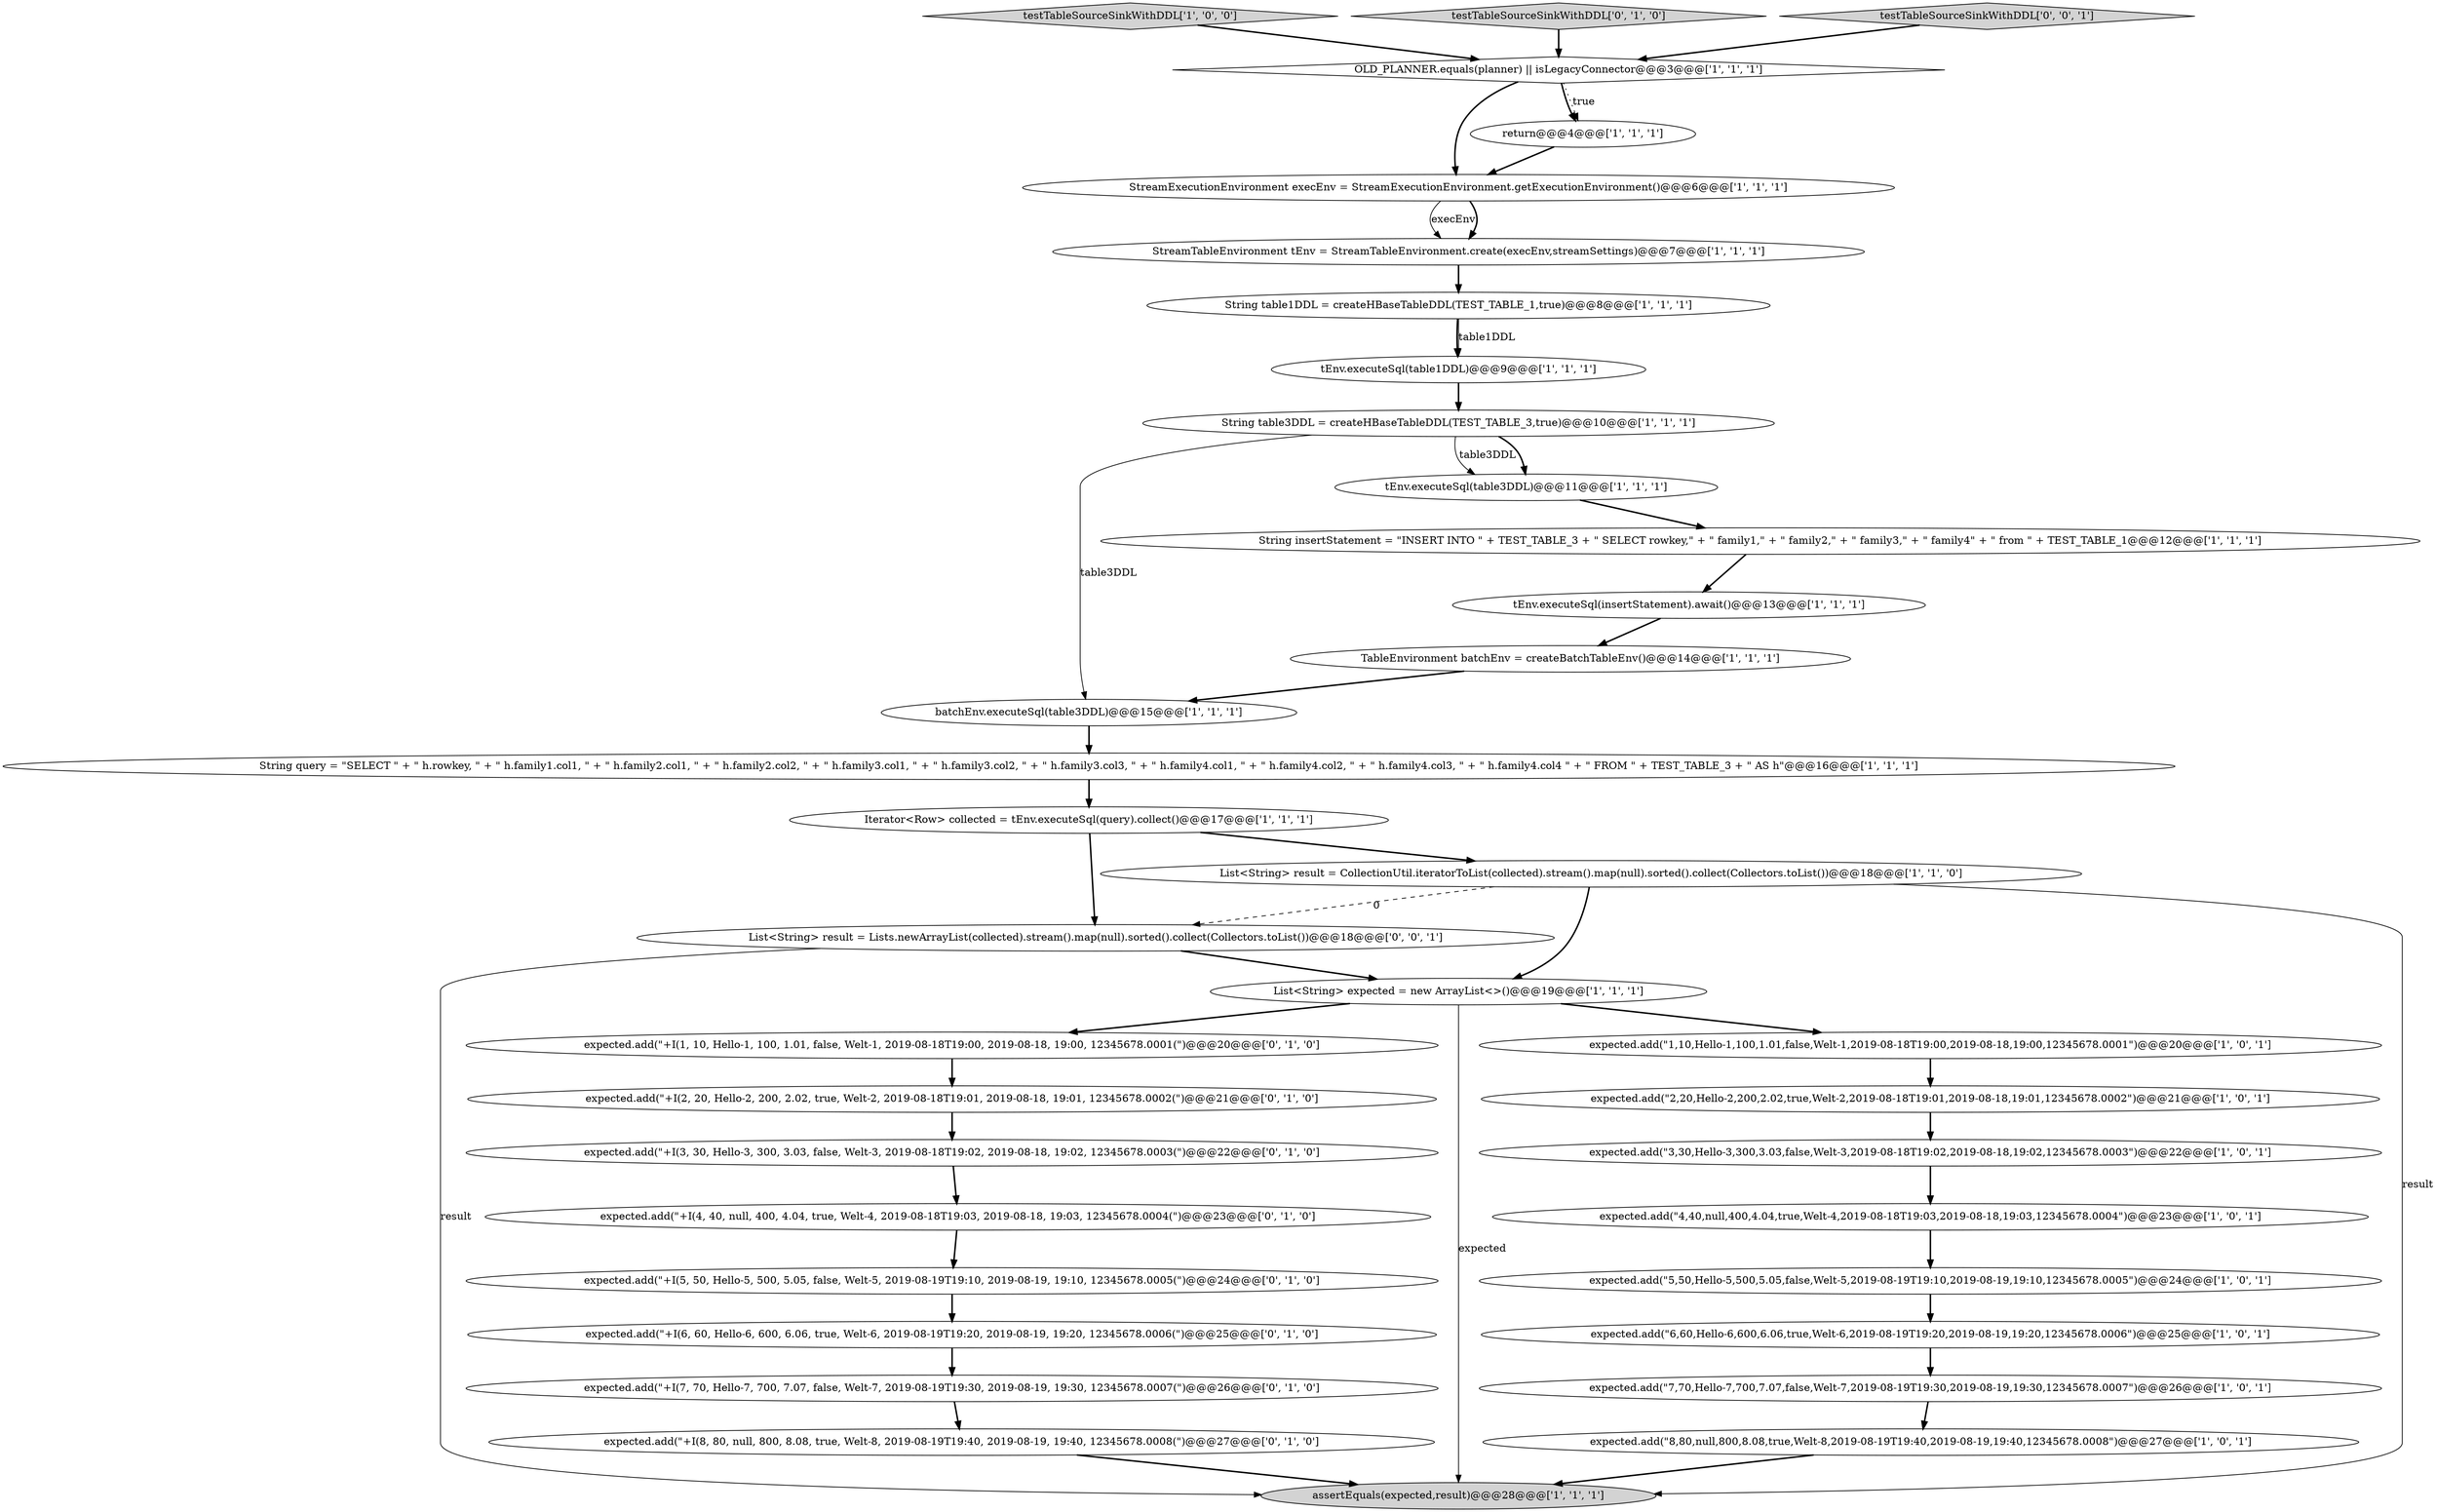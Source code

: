 digraph {
16 [style = filled, label = "expected.add(\"5,50,Hello-5,500,5.05,false,Welt-5,2019-08-19T19:10,2019-08-19,19:10,12345678.0005\")@@@24@@@['1', '0', '1']", fillcolor = white, shape = ellipse image = "AAA0AAABBB1BBB"];
19 [style = filled, label = "assertEquals(expected,result)@@@28@@@['1', '1', '1']", fillcolor = lightgray, shape = ellipse image = "AAA0AAABBB1BBB"];
11 [style = filled, label = "StreamExecutionEnvironment execEnv = StreamExecutionEnvironment.getExecutionEnvironment()@@@6@@@['1', '1', '1']", fillcolor = white, shape = ellipse image = "AAA0AAABBB1BBB"];
32 [style = filled, label = "expected.add(\"+I(8, 80, null, 800, 8.08, true, Welt-8, 2019-08-19T19:40, 2019-08-19, 19:40, 12345678.0008(\")@@@27@@@['0', '1', '0']", fillcolor = white, shape = ellipse image = "AAA0AAABBB2BBB"];
25 [style = filled, label = "String query = \"SELECT \" + \" h.rowkey, \" + \" h.family1.col1, \" + \" h.family2.col1, \" + \" h.family2.col2, \" + \" h.family3.col1, \" + \" h.family3.col2, \" + \" h.family3.col3, \" + \" h.family4.col1, \" + \" h.family4.col2, \" + \" h.family4.col3, \" + \" h.family4.col4 \" + \" FROM \" + TEST_TABLE_3 + \" AS h\"@@@16@@@['1', '1', '1']", fillcolor = white, shape = ellipse image = "AAA0AAABBB1BBB"];
13 [style = filled, label = "expected.add(\"7,70,Hello-7,700,7.07,false,Welt-7,2019-08-19T19:30,2019-08-19,19:30,12345678.0007\")@@@26@@@['1', '0', '1']", fillcolor = white, shape = ellipse image = "AAA0AAABBB1BBB"];
36 [style = filled, label = "List<String> result = Lists.newArrayList(collected).stream().map(null).sorted().collect(Collectors.toList())@@@18@@@['0', '0', '1']", fillcolor = white, shape = ellipse image = "AAA0AAABBB3BBB"];
0 [style = filled, label = "expected.add(\"1,10,Hello-1,100,1.01,false,Welt-1,2019-08-18T19:00,2019-08-18,19:00,12345678.0001\")@@@20@@@['1', '0', '1']", fillcolor = white, shape = ellipse image = "AAA0AAABBB1BBB"];
2 [style = filled, label = "testTableSourceSinkWithDDL['1', '0', '0']", fillcolor = lightgray, shape = diamond image = "AAA0AAABBB1BBB"];
8 [style = filled, label = "String table1DDL = createHBaseTableDDL(TEST_TABLE_1,true)@@@8@@@['1', '1', '1']", fillcolor = white, shape = ellipse image = "AAA0AAABBB1BBB"];
7 [style = filled, label = "tEnv.executeSql(table3DDL)@@@11@@@['1', '1', '1']", fillcolor = white, shape = ellipse image = "AAA0AAABBB1BBB"];
12 [style = filled, label = "batchEnv.executeSql(table3DDL)@@@15@@@['1', '1', '1']", fillcolor = white, shape = ellipse image = "AAA0AAABBB1BBB"];
5 [style = filled, label = "String table3DDL = createHBaseTableDDL(TEST_TABLE_3,true)@@@10@@@['1', '1', '1']", fillcolor = white, shape = ellipse image = "AAA0AAABBB1BBB"];
26 [style = filled, label = "expected.add(\"+I(2, 20, Hello-2, 200, 2.02, true, Welt-2, 2019-08-18T19:01, 2019-08-18, 19:01, 12345678.0002(\")@@@21@@@['0', '1', '0']", fillcolor = white, shape = ellipse image = "AAA0AAABBB2BBB"];
29 [style = filled, label = "expected.add(\"+I(7, 70, Hello-7, 700, 7.07, false, Welt-7, 2019-08-19T19:30, 2019-08-19, 19:30, 12345678.0007(\")@@@26@@@['0', '1', '0']", fillcolor = white, shape = ellipse image = "AAA0AAABBB2BBB"];
20 [style = filled, label = "expected.add(\"4,40,null,400,4.04,true,Welt-4,2019-08-18T19:03,2019-08-18,19:03,12345678.0004\")@@@23@@@['1', '0', '1']", fillcolor = white, shape = ellipse image = "AAA0AAABBB1BBB"];
6 [style = filled, label = "TableEnvironment batchEnv = createBatchTableEnv()@@@14@@@['1', '1', '1']", fillcolor = white, shape = ellipse image = "AAA0AAABBB1BBB"];
31 [style = filled, label = "testTableSourceSinkWithDDL['0', '1', '0']", fillcolor = lightgray, shape = diamond image = "AAA0AAABBB2BBB"];
18 [style = filled, label = "Iterator<Row> collected = tEnv.executeSql(query).collect()@@@17@@@['1', '1', '1']", fillcolor = white, shape = ellipse image = "AAA0AAABBB1BBB"];
10 [style = filled, label = "OLD_PLANNER.equals(planner) || isLegacyConnector@@@3@@@['1', '1', '1']", fillcolor = white, shape = diamond image = "AAA0AAABBB1BBB"];
1 [style = filled, label = "expected.add(\"2,20,Hello-2,200,2.02,true,Welt-2,2019-08-18T19:01,2019-08-18,19:01,12345678.0002\")@@@21@@@['1', '0', '1']", fillcolor = white, shape = ellipse image = "AAA0AAABBB1BBB"];
17 [style = filled, label = "tEnv.executeSql(table1DDL)@@@9@@@['1', '1', '1']", fillcolor = white, shape = ellipse image = "AAA0AAABBB1BBB"];
4 [style = filled, label = "String insertStatement = \"INSERT INTO \" + TEST_TABLE_3 + \" SELECT rowkey,\" + \" family1,\" + \" family2,\" + \" family3,\" + \" family4\" + \" from \" + TEST_TABLE_1@@@12@@@['1', '1', '1']", fillcolor = white, shape = ellipse image = "AAA0AAABBB1BBB"];
27 [style = filled, label = "expected.add(\"+I(3, 30, Hello-3, 300, 3.03, false, Welt-3, 2019-08-18T19:02, 2019-08-18, 19:02, 12345678.0003(\")@@@22@@@['0', '1', '0']", fillcolor = white, shape = ellipse image = "AAA0AAABBB2BBB"];
14 [style = filled, label = "List<String> result = CollectionUtil.iteratorToList(collected).stream().map(null).sorted().collect(Collectors.toList())@@@18@@@['1', '1', '0']", fillcolor = white, shape = ellipse image = "AAA0AAABBB1BBB"];
30 [style = filled, label = "expected.add(\"+I(1, 10, Hello-1, 100, 1.01, false, Welt-1, 2019-08-18T19:00, 2019-08-18, 19:00, 12345678.0001(\")@@@20@@@['0', '1', '0']", fillcolor = white, shape = ellipse image = "AAA0AAABBB2BBB"];
15 [style = filled, label = "tEnv.executeSql(insertStatement).await()@@@13@@@['1', '1', '1']", fillcolor = white, shape = ellipse image = "AAA0AAABBB1BBB"];
23 [style = filled, label = "List<String> expected = new ArrayList<>()@@@19@@@['1', '1', '1']", fillcolor = white, shape = ellipse image = "AAA0AAABBB1BBB"];
34 [style = filled, label = "expected.add(\"+I(5, 50, Hello-5, 500, 5.05, false, Welt-5, 2019-08-19T19:10, 2019-08-19, 19:10, 12345678.0005(\")@@@24@@@['0', '1', '0']", fillcolor = white, shape = ellipse image = "AAA0AAABBB2BBB"];
33 [style = filled, label = "expected.add(\"+I(6, 60, Hello-6, 600, 6.06, true, Welt-6, 2019-08-19T19:20, 2019-08-19, 19:20, 12345678.0006(\")@@@25@@@['0', '1', '0']", fillcolor = white, shape = ellipse image = "AAA0AAABBB2BBB"];
3 [style = filled, label = "expected.add(\"6,60,Hello-6,600,6.06,true,Welt-6,2019-08-19T19:20,2019-08-19,19:20,12345678.0006\")@@@25@@@['1', '0', '1']", fillcolor = white, shape = ellipse image = "AAA0AAABBB1BBB"];
21 [style = filled, label = "expected.add(\"8,80,null,800,8.08,true,Welt-8,2019-08-19T19:40,2019-08-19,19:40,12345678.0008\")@@@27@@@['1', '0', '1']", fillcolor = white, shape = ellipse image = "AAA0AAABBB1BBB"];
9 [style = filled, label = "expected.add(\"3,30,Hello-3,300,3.03,false,Welt-3,2019-08-18T19:02,2019-08-18,19:02,12345678.0003\")@@@22@@@['1', '0', '1']", fillcolor = white, shape = ellipse image = "AAA0AAABBB1BBB"];
24 [style = filled, label = "return@@@4@@@['1', '1', '1']", fillcolor = white, shape = ellipse image = "AAA0AAABBB1BBB"];
35 [style = filled, label = "testTableSourceSinkWithDDL['0', '0', '1']", fillcolor = lightgray, shape = diamond image = "AAA0AAABBB3BBB"];
28 [style = filled, label = "expected.add(\"+I(4, 40, null, 400, 4.04, true, Welt-4, 2019-08-18T19:03, 2019-08-18, 19:03, 12345678.0004(\")@@@23@@@['0', '1', '0']", fillcolor = white, shape = ellipse image = "AAA0AAABBB2BBB"];
22 [style = filled, label = "StreamTableEnvironment tEnv = StreamTableEnvironment.create(execEnv,streamSettings)@@@7@@@['1', '1', '1']", fillcolor = white, shape = ellipse image = "AAA0AAABBB1BBB"];
16->3 [style = bold, label=""];
17->5 [style = bold, label=""];
23->30 [style = bold, label=""];
23->19 [style = solid, label="expected"];
21->19 [style = bold, label=""];
28->34 [style = bold, label=""];
10->24 [style = bold, label=""];
27->28 [style = bold, label=""];
4->15 [style = bold, label=""];
30->26 [style = bold, label=""];
25->18 [style = bold, label=""];
34->33 [style = bold, label=""];
5->7 [style = solid, label="table3DDL"];
9->20 [style = bold, label=""];
15->6 [style = bold, label=""];
18->36 [style = bold, label=""];
7->4 [style = bold, label=""];
32->19 [style = bold, label=""];
14->36 [style = dashed, label="0"];
2->10 [style = bold, label=""];
36->19 [style = solid, label="result"];
23->0 [style = bold, label=""];
1->9 [style = bold, label=""];
33->29 [style = bold, label=""];
22->8 [style = bold, label=""];
8->17 [style = bold, label=""];
26->27 [style = bold, label=""];
20->16 [style = bold, label=""];
36->23 [style = bold, label=""];
14->23 [style = bold, label=""];
11->22 [style = solid, label="execEnv"];
31->10 [style = bold, label=""];
24->11 [style = bold, label=""];
10->24 [style = dotted, label="true"];
12->25 [style = bold, label=""];
0->1 [style = bold, label=""];
29->32 [style = bold, label=""];
5->12 [style = solid, label="table3DDL"];
11->22 [style = bold, label=""];
3->13 [style = bold, label=""];
5->7 [style = bold, label=""];
35->10 [style = bold, label=""];
13->21 [style = bold, label=""];
18->14 [style = bold, label=""];
14->19 [style = solid, label="result"];
8->17 [style = solid, label="table1DDL"];
10->11 [style = bold, label=""];
6->12 [style = bold, label=""];
}
